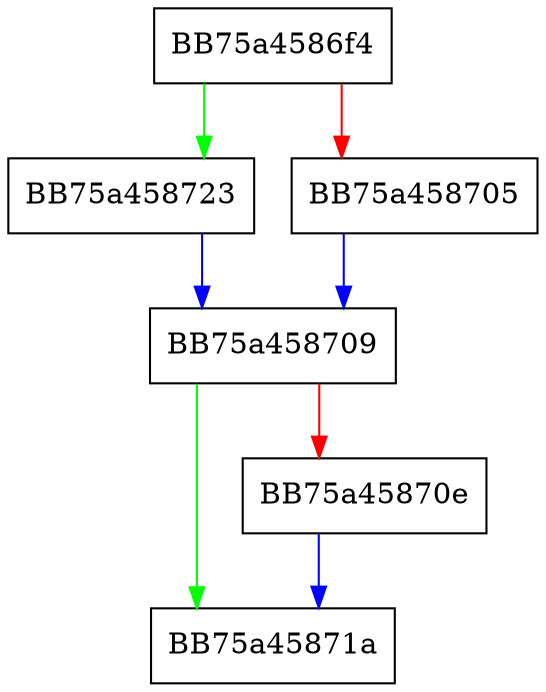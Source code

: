 digraph sqlite3FindCollSeq {
  node [shape="box"];
  graph [splines=ortho];
  BB75a4586f4 -> BB75a458723 [color="green"];
  BB75a4586f4 -> BB75a458705 [color="red"];
  BB75a458705 -> BB75a458709 [color="blue"];
  BB75a458709 -> BB75a45871a [color="green"];
  BB75a458709 -> BB75a45870e [color="red"];
  BB75a45870e -> BB75a45871a [color="blue"];
  BB75a458723 -> BB75a458709 [color="blue"];
}